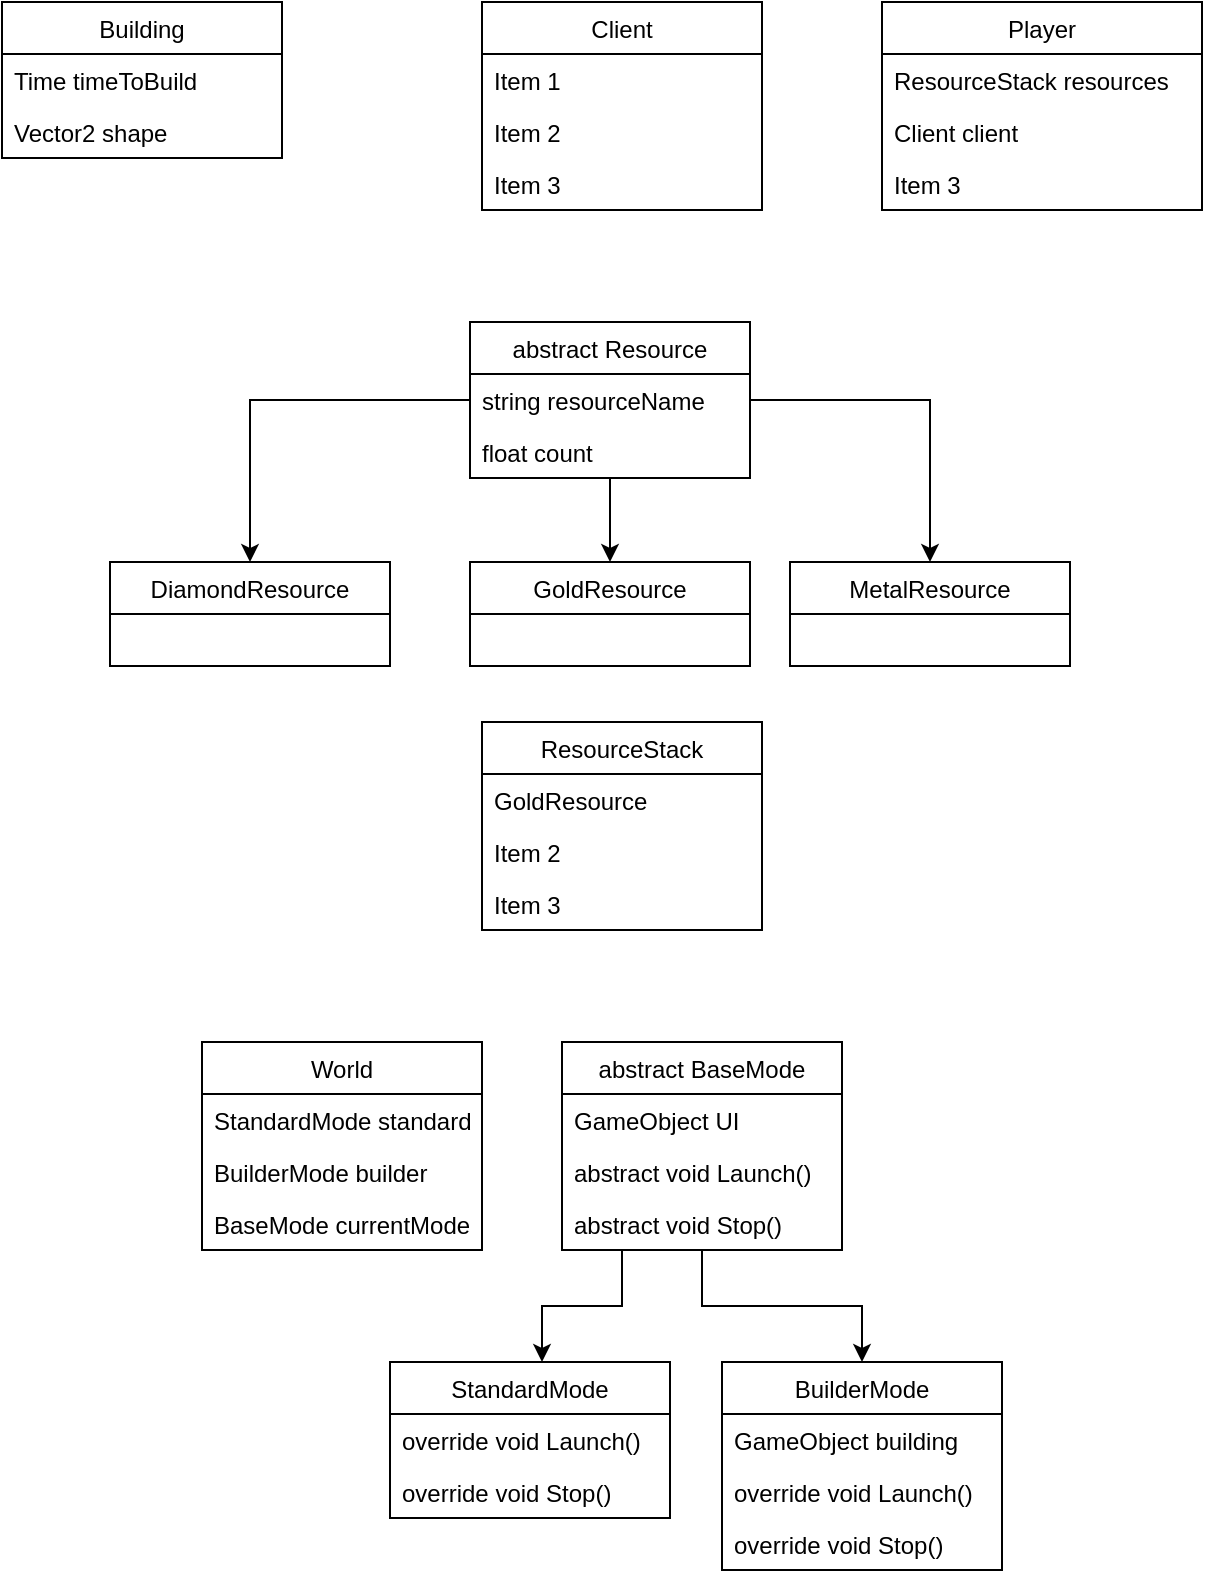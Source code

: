 <mxfile version="14.6.13" type="device"><diagram id="G7educ_xBMJTMHcPWGUQ" name="Страница 1"><mxGraphModel dx="1422" dy="822" grid="1" gridSize="10" guides="1" tooltips="1" connect="1" arrows="1" fold="1" page="1" pageScale="1" pageWidth="827" pageHeight="1169" math="0" shadow="0"><root><mxCell id="0"/><mxCell id="1" parent="0"/><mxCell id="_RUwBIi_csMNkvcELmri-1" value="Building" style="swimlane;fontStyle=0;childLayout=stackLayout;horizontal=1;startSize=26;horizontalStack=0;resizeParent=1;resizeParentMax=0;resizeLast=0;collapsible=1;marginBottom=0;" vertex="1" parent="1"><mxGeometry x="40" y="40" width="140" height="78" as="geometry"/></mxCell><mxCell id="_RUwBIi_csMNkvcELmri-2" value="Time timeToBuild" style="text;strokeColor=none;fillColor=none;align=left;verticalAlign=top;spacingLeft=4;spacingRight=4;overflow=hidden;rotatable=0;points=[[0,0.5],[1,0.5]];portConstraint=eastwest;" vertex="1" parent="_RUwBIi_csMNkvcELmri-1"><mxGeometry y="26" width="140" height="26" as="geometry"/></mxCell><mxCell id="_RUwBIi_csMNkvcELmri-4" value="Vector2 shape" style="text;strokeColor=none;fillColor=none;align=left;verticalAlign=top;spacingLeft=4;spacingRight=4;overflow=hidden;rotatable=0;points=[[0,0.5],[1,0.5]];portConstraint=eastwest;" vertex="1" parent="_RUwBIi_csMNkvcELmri-1"><mxGeometry y="52" width="140" height="26" as="geometry"/></mxCell><mxCell id="_RUwBIi_csMNkvcELmri-5" value="Client" style="swimlane;fontStyle=0;childLayout=stackLayout;horizontal=1;startSize=26;horizontalStack=0;resizeParent=1;resizeParentMax=0;resizeLast=0;collapsible=1;marginBottom=0;" vertex="1" parent="1"><mxGeometry x="280" y="40" width="140" height="104" as="geometry"/></mxCell><mxCell id="_RUwBIi_csMNkvcELmri-6" value="Item 1" style="text;strokeColor=none;fillColor=none;align=left;verticalAlign=top;spacingLeft=4;spacingRight=4;overflow=hidden;rotatable=0;points=[[0,0.5],[1,0.5]];portConstraint=eastwest;" vertex="1" parent="_RUwBIi_csMNkvcELmri-5"><mxGeometry y="26" width="140" height="26" as="geometry"/></mxCell><mxCell id="_RUwBIi_csMNkvcELmri-7" value="Item 2" style="text;strokeColor=none;fillColor=none;align=left;verticalAlign=top;spacingLeft=4;spacingRight=4;overflow=hidden;rotatable=0;points=[[0,0.5],[1,0.5]];portConstraint=eastwest;" vertex="1" parent="_RUwBIi_csMNkvcELmri-5"><mxGeometry y="52" width="140" height="26" as="geometry"/></mxCell><mxCell id="_RUwBIi_csMNkvcELmri-8" value="Item 3" style="text;strokeColor=none;fillColor=none;align=left;verticalAlign=top;spacingLeft=4;spacingRight=4;overflow=hidden;rotatable=0;points=[[0,0.5],[1,0.5]];portConstraint=eastwest;" vertex="1" parent="_RUwBIi_csMNkvcELmri-5"><mxGeometry y="78" width="140" height="26" as="geometry"/></mxCell><mxCell id="_RUwBIi_csMNkvcELmri-9" value="Player" style="swimlane;fontStyle=0;childLayout=stackLayout;horizontal=1;startSize=26;horizontalStack=0;resizeParent=1;resizeParentMax=0;resizeLast=0;collapsible=1;marginBottom=0;" vertex="1" parent="1"><mxGeometry x="480" y="40" width="160" height="104" as="geometry"/></mxCell><mxCell id="_RUwBIi_csMNkvcELmri-10" value="ResourceStack resources" style="text;strokeColor=none;fillColor=none;align=left;verticalAlign=top;spacingLeft=4;spacingRight=4;overflow=hidden;rotatable=0;points=[[0,0.5],[1,0.5]];portConstraint=eastwest;" vertex="1" parent="_RUwBIi_csMNkvcELmri-9"><mxGeometry y="26" width="160" height="26" as="geometry"/></mxCell><mxCell id="_RUwBIi_csMNkvcELmri-11" value="Client client" style="text;strokeColor=none;fillColor=none;align=left;verticalAlign=top;spacingLeft=4;spacingRight=4;overflow=hidden;rotatable=0;points=[[0,0.5],[1,0.5]];portConstraint=eastwest;" vertex="1" parent="_RUwBIi_csMNkvcELmri-9"><mxGeometry y="52" width="160" height="26" as="geometry"/></mxCell><mxCell id="_RUwBIi_csMNkvcELmri-12" value="Item 3" style="text;strokeColor=none;fillColor=none;align=left;verticalAlign=top;spacingLeft=4;spacingRight=4;overflow=hidden;rotatable=0;points=[[0,0.5],[1,0.5]];portConstraint=eastwest;" vertex="1" parent="_RUwBIi_csMNkvcELmri-9"><mxGeometry y="78" width="160" height="26" as="geometry"/></mxCell><mxCell id="_RUwBIi_csMNkvcELmri-22" style="edgeStyle=orthogonalEdgeStyle;rounded=0;orthogonalLoop=1;jettySize=auto;html=1;" edge="1" parent="1" source="_RUwBIi_csMNkvcELmri-13" target="_RUwBIi_csMNkvcELmri-17"><mxGeometry relative="1" as="geometry"/></mxCell><mxCell id="_RUwBIi_csMNkvcELmri-25" style="edgeStyle=orthogonalEdgeStyle;rounded=0;orthogonalLoop=1;jettySize=auto;html=1;" edge="1" parent="1" source="_RUwBIi_csMNkvcELmri-13" target="_RUwBIi_csMNkvcELmri-24"><mxGeometry relative="1" as="geometry"/></mxCell><mxCell id="_RUwBIi_csMNkvcELmri-26" style="edgeStyle=orthogonalEdgeStyle;rounded=0;orthogonalLoop=1;jettySize=auto;html=1;" edge="1" parent="1" source="_RUwBIi_csMNkvcELmri-13" target="_RUwBIi_csMNkvcELmri-23"><mxGeometry relative="1" as="geometry"/></mxCell><mxCell id="_RUwBIi_csMNkvcELmri-13" value="abstract Resource" style="swimlane;fontStyle=0;childLayout=stackLayout;horizontal=1;startSize=26;horizontalStack=0;resizeParent=1;resizeParentMax=0;resizeLast=0;collapsible=1;marginBottom=0;" vertex="1" parent="1"><mxGeometry x="274" y="200" width="140" height="78" as="geometry"/></mxCell><mxCell id="_RUwBIi_csMNkvcELmri-14" value="string resourceName" style="text;strokeColor=none;fillColor=none;align=left;verticalAlign=top;spacingLeft=4;spacingRight=4;overflow=hidden;rotatable=0;points=[[0,0.5],[1,0.5]];portConstraint=eastwest;" vertex="1" parent="_RUwBIi_csMNkvcELmri-13"><mxGeometry y="26" width="140" height="26" as="geometry"/></mxCell><mxCell id="_RUwBIi_csMNkvcELmri-16" value="float count" style="text;strokeColor=none;fillColor=none;align=left;verticalAlign=top;spacingLeft=4;spacingRight=4;overflow=hidden;rotatable=0;points=[[0,0.5],[1,0.5]];portConstraint=eastwest;" vertex="1" parent="_RUwBIi_csMNkvcELmri-13"><mxGeometry y="52" width="140" height="26" as="geometry"/></mxCell><mxCell id="_RUwBIi_csMNkvcELmri-17" value="GoldResource" style="swimlane;fontStyle=0;childLayout=stackLayout;horizontal=1;startSize=26;horizontalStack=0;resizeParent=1;resizeParentMax=0;resizeLast=0;collapsible=1;marginBottom=0;" vertex="1" parent="1"><mxGeometry x="274" y="320" width="140" height="52" as="geometry"/></mxCell><mxCell id="_RUwBIi_csMNkvcELmri-23" value="MetalResource" style="swimlane;fontStyle=0;childLayout=stackLayout;horizontal=1;startSize=26;horizontalStack=0;resizeParent=1;resizeParentMax=0;resizeLast=0;collapsible=1;marginBottom=0;" vertex="1" parent="1"><mxGeometry x="434" y="320" width="140" height="52" as="geometry"/></mxCell><mxCell id="_RUwBIi_csMNkvcELmri-24" value="DiamondResource" style="swimlane;fontStyle=0;childLayout=stackLayout;horizontal=1;startSize=26;horizontalStack=0;resizeParent=1;resizeParentMax=0;resizeLast=0;collapsible=1;marginBottom=0;" vertex="1" parent="1"><mxGeometry x="94" y="320" width="140" height="52" as="geometry"/></mxCell><mxCell id="_RUwBIi_csMNkvcELmri-27" value="ResourceStack" style="swimlane;fontStyle=0;childLayout=stackLayout;horizontal=1;startSize=26;horizontalStack=0;resizeParent=1;resizeParentMax=0;resizeLast=0;collapsible=1;marginBottom=0;" vertex="1" parent="1"><mxGeometry x="280" y="400" width="140" height="104" as="geometry"/></mxCell><mxCell id="_RUwBIi_csMNkvcELmri-28" value="GoldResource" style="text;strokeColor=none;fillColor=none;align=left;verticalAlign=top;spacingLeft=4;spacingRight=4;overflow=hidden;rotatable=0;points=[[0,0.5],[1,0.5]];portConstraint=eastwest;" vertex="1" parent="_RUwBIi_csMNkvcELmri-27"><mxGeometry y="26" width="140" height="26" as="geometry"/></mxCell><mxCell id="_RUwBIi_csMNkvcELmri-29" value="Item 2" style="text;strokeColor=none;fillColor=none;align=left;verticalAlign=top;spacingLeft=4;spacingRight=4;overflow=hidden;rotatable=0;points=[[0,0.5],[1,0.5]];portConstraint=eastwest;" vertex="1" parent="_RUwBIi_csMNkvcELmri-27"><mxGeometry y="52" width="140" height="26" as="geometry"/></mxCell><mxCell id="_RUwBIi_csMNkvcELmri-30" value="Item 3" style="text;strokeColor=none;fillColor=none;align=left;verticalAlign=top;spacingLeft=4;spacingRight=4;overflow=hidden;rotatable=0;points=[[0,0.5],[1,0.5]];portConstraint=eastwest;" vertex="1" parent="_RUwBIi_csMNkvcELmri-27"><mxGeometry y="78" width="140" height="26" as="geometry"/></mxCell><mxCell id="_RUwBIi_csMNkvcELmri-31" value="World" style="swimlane;fontStyle=0;childLayout=stackLayout;horizontal=1;startSize=26;horizontalStack=0;resizeParent=1;resizeParentMax=0;resizeLast=0;collapsible=1;marginBottom=0;" vertex="1" parent="1"><mxGeometry x="140" y="560" width="140" height="104" as="geometry"/></mxCell><mxCell id="_RUwBIi_csMNkvcELmri-32" value="StandardMode standard" style="text;strokeColor=none;fillColor=none;align=left;verticalAlign=top;spacingLeft=4;spacingRight=4;overflow=hidden;rotatable=0;points=[[0,0.5],[1,0.5]];portConstraint=eastwest;" vertex="1" parent="_RUwBIi_csMNkvcELmri-31"><mxGeometry y="26" width="140" height="26" as="geometry"/></mxCell><mxCell id="_RUwBIi_csMNkvcELmri-33" value="BuilderMode builder" style="text;strokeColor=none;fillColor=none;align=left;verticalAlign=top;spacingLeft=4;spacingRight=4;overflow=hidden;rotatable=0;points=[[0,0.5],[1,0.5]];portConstraint=eastwest;" vertex="1" parent="_RUwBIi_csMNkvcELmri-31"><mxGeometry y="52" width="140" height="26" as="geometry"/></mxCell><mxCell id="_RUwBIi_csMNkvcELmri-34" value="BaseMode currentMode" style="text;strokeColor=none;fillColor=none;align=left;verticalAlign=top;spacingLeft=4;spacingRight=4;overflow=hidden;rotatable=0;points=[[0,0.5],[1,0.5]];portConstraint=eastwest;" vertex="1" parent="_RUwBIi_csMNkvcELmri-31"><mxGeometry y="78" width="140" height="26" as="geometry"/></mxCell><mxCell id="_RUwBIi_csMNkvcELmri-47" style="edgeStyle=orthogonalEdgeStyle;rounded=0;orthogonalLoop=1;jettySize=auto;html=1;" edge="1" parent="1" source="_RUwBIi_csMNkvcELmri-35" target="_RUwBIi_csMNkvcELmri-39"><mxGeometry relative="1" as="geometry"><Array as="points"><mxPoint x="350" y="692"/><mxPoint x="310" y="692"/></Array></mxGeometry></mxCell><mxCell id="_RUwBIi_csMNkvcELmri-49" style="edgeStyle=orthogonalEdgeStyle;rounded=0;orthogonalLoop=1;jettySize=auto;html=1;" edge="1" parent="1" source="_RUwBIi_csMNkvcELmri-35" target="_RUwBIi_csMNkvcELmri-43"><mxGeometry relative="1" as="geometry"/></mxCell><mxCell id="_RUwBIi_csMNkvcELmri-35" value="abstract BaseMode" style="swimlane;fontStyle=0;childLayout=stackLayout;horizontal=1;startSize=26;horizontalStack=0;resizeParent=1;resizeParentMax=0;resizeLast=0;collapsible=1;marginBottom=0;" vertex="1" parent="1"><mxGeometry x="320" y="560" width="140" height="104" as="geometry"/></mxCell><mxCell id="_RUwBIi_csMNkvcELmri-36" value="GameObject UI" style="text;strokeColor=none;fillColor=none;align=left;verticalAlign=top;spacingLeft=4;spacingRight=4;overflow=hidden;rotatable=0;points=[[0,0.5],[1,0.5]];portConstraint=eastwest;" vertex="1" parent="_RUwBIi_csMNkvcELmri-35"><mxGeometry y="26" width="140" height="26" as="geometry"/></mxCell><mxCell id="_RUwBIi_csMNkvcELmri-37" value="abstract void Launch()" style="text;strokeColor=none;fillColor=none;align=left;verticalAlign=top;spacingLeft=4;spacingRight=4;overflow=hidden;rotatable=0;points=[[0,0.5],[1,0.5]];portConstraint=eastwest;" vertex="1" parent="_RUwBIi_csMNkvcELmri-35"><mxGeometry y="52" width="140" height="26" as="geometry"/></mxCell><mxCell id="_RUwBIi_csMNkvcELmri-38" value="abstract void Stop()" style="text;strokeColor=none;fillColor=none;align=left;verticalAlign=top;spacingLeft=4;spacingRight=4;overflow=hidden;rotatable=0;points=[[0,0.5],[1,0.5]];portConstraint=eastwest;" vertex="1" parent="_RUwBIi_csMNkvcELmri-35"><mxGeometry y="78" width="140" height="26" as="geometry"/></mxCell><mxCell id="_RUwBIi_csMNkvcELmri-39" value="StandardMode" style="swimlane;fontStyle=0;childLayout=stackLayout;horizontal=1;startSize=26;horizontalStack=0;resizeParent=1;resizeParentMax=0;resizeLast=0;collapsible=1;marginBottom=0;" vertex="1" parent="1"><mxGeometry x="234" y="720" width="140" height="78" as="geometry"/></mxCell><mxCell id="_RUwBIi_csMNkvcELmri-41" value="override void Launch()" style="text;strokeColor=none;fillColor=none;align=left;verticalAlign=top;spacingLeft=4;spacingRight=4;overflow=hidden;rotatable=0;points=[[0,0.5],[1,0.5]];portConstraint=eastwest;" vertex="1" parent="_RUwBIi_csMNkvcELmri-39"><mxGeometry y="26" width="140" height="26" as="geometry"/></mxCell><mxCell id="_RUwBIi_csMNkvcELmri-42" value="override void Stop()" style="text;strokeColor=none;fillColor=none;align=left;verticalAlign=top;spacingLeft=4;spacingRight=4;overflow=hidden;rotatable=0;points=[[0,0.5],[1,0.5]];portConstraint=eastwest;" vertex="1" parent="_RUwBIi_csMNkvcELmri-39"><mxGeometry y="52" width="140" height="26" as="geometry"/></mxCell><mxCell id="_RUwBIi_csMNkvcELmri-43" value="BuilderMode" style="swimlane;fontStyle=0;childLayout=stackLayout;horizontal=1;startSize=26;horizontalStack=0;resizeParent=1;resizeParentMax=0;resizeLast=0;collapsible=1;marginBottom=0;" vertex="1" parent="1"><mxGeometry x="400" y="720" width="140" height="104" as="geometry"/></mxCell><mxCell id="_RUwBIi_csMNkvcELmri-44" value="GameObject building" style="text;strokeColor=none;fillColor=none;align=left;verticalAlign=top;spacingLeft=4;spacingRight=4;overflow=hidden;rotatable=0;points=[[0,0.5],[1,0.5]];portConstraint=eastwest;" vertex="1" parent="_RUwBIi_csMNkvcELmri-43"><mxGeometry y="26" width="140" height="26" as="geometry"/></mxCell><mxCell id="_RUwBIi_csMNkvcELmri-45" value="override void Launch()" style="text;strokeColor=none;fillColor=none;align=left;verticalAlign=top;spacingLeft=4;spacingRight=4;overflow=hidden;rotatable=0;points=[[0,0.5],[1,0.5]];portConstraint=eastwest;" vertex="1" parent="_RUwBIi_csMNkvcELmri-43"><mxGeometry y="52" width="140" height="26" as="geometry"/></mxCell><mxCell id="_RUwBIi_csMNkvcELmri-46" value="override void Stop()" style="text;strokeColor=none;fillColor=none;align=left;verticalAlign=top;spacingLeft=4;spacingRight=4;overflow=hidden;rotatable=0;points=[[0,0.5],[1,0.5]];portConstraint=eastwest;" vertex="1" parent="_RUwBIi_csMNkvcELmri-43"><mxGeometry y="78" width="140" height="26" as="geometry"/></mxCell></root></mxGraphModel></diagram></mxfile>